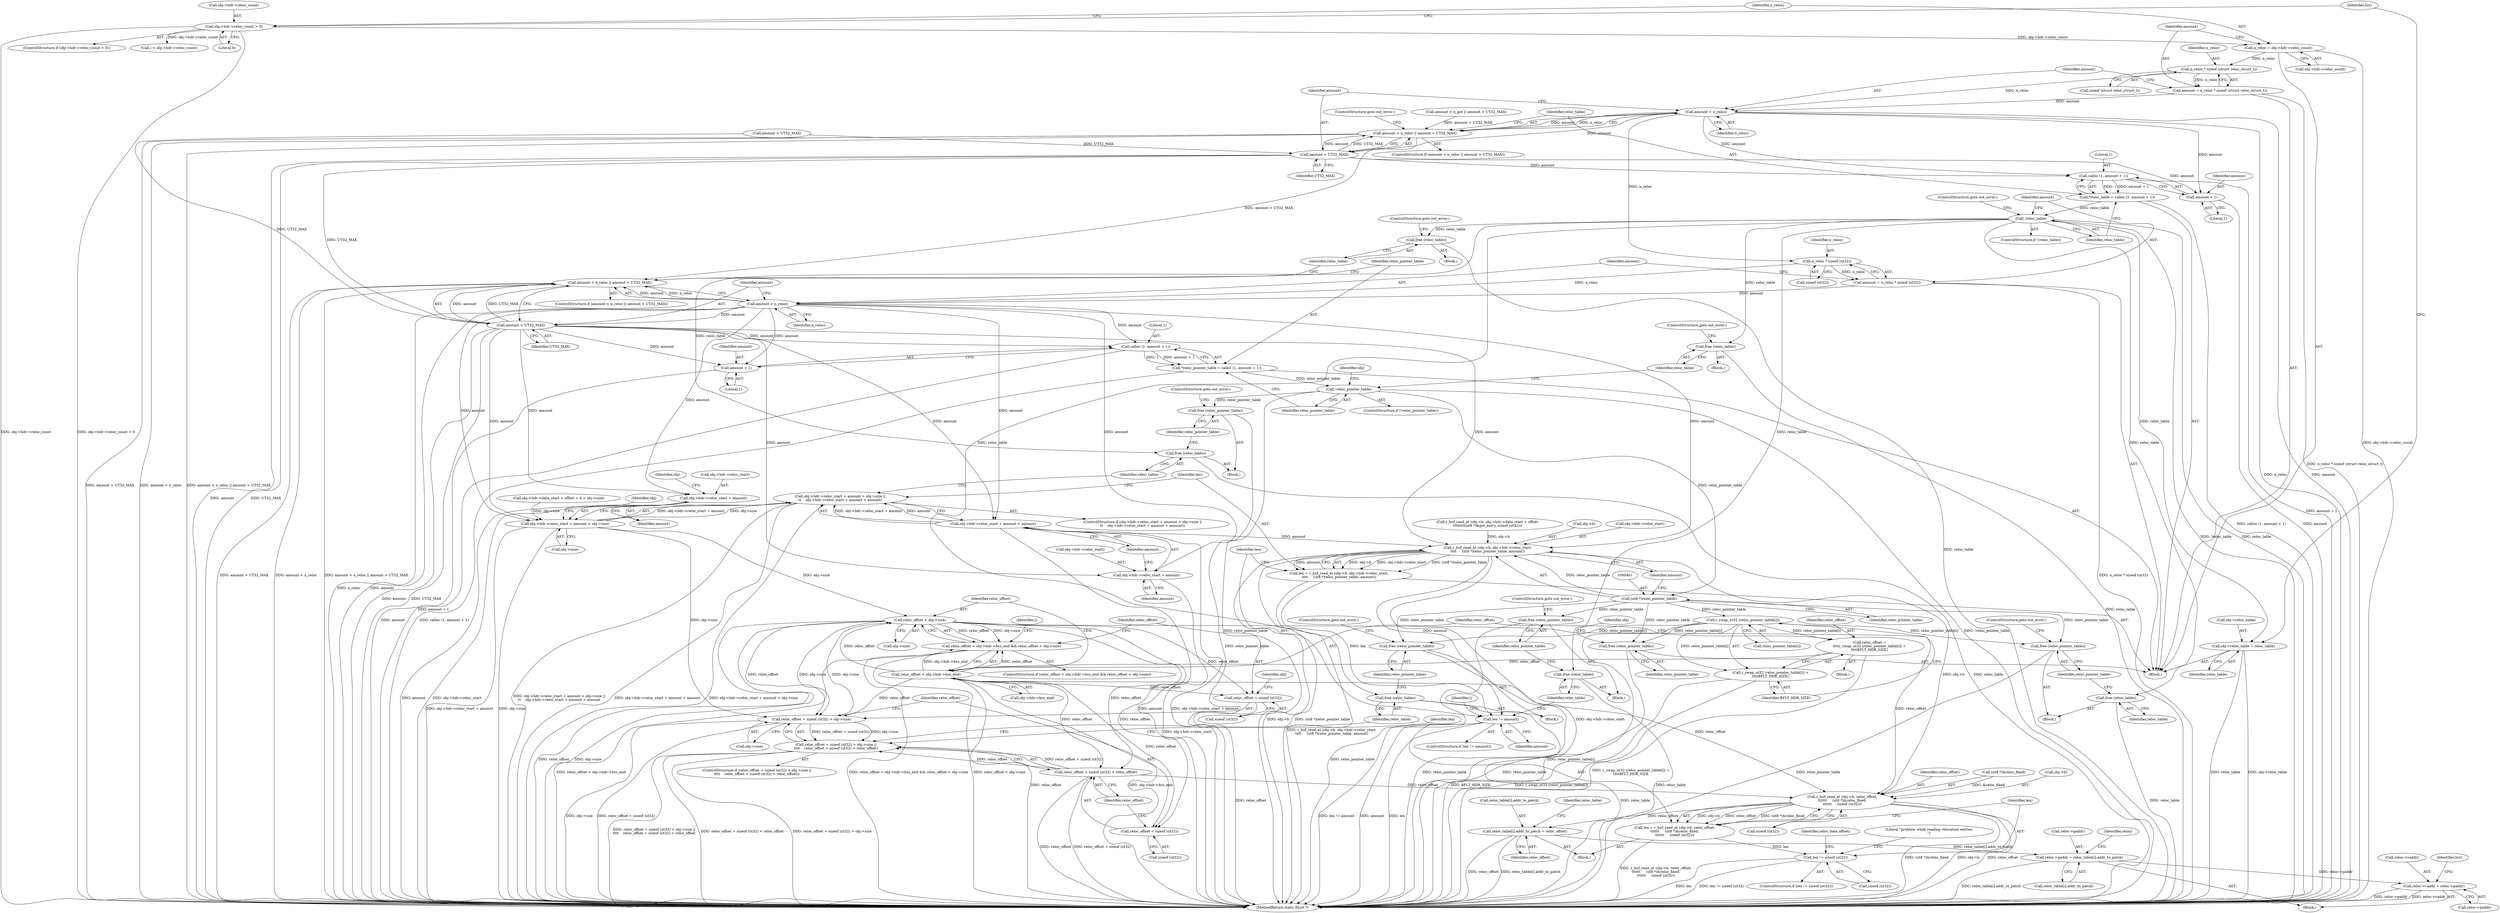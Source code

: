 digraph "0_radare2_72794dc3523bbd5bb370de3c5857cb736c387e18_0@API" {
"1000301" [label="(Call,n_reloc * sizeof (struct reloc_struct_t))"];
"1000292" [label="(Call,n_reloc = obj->hdr->reloc_count)"];
"1000283" [label="(Call,obj->hdr->reloc_count > 0)"];
"1000299" [label="(Call,amount = n_reloc * sizeof (struct reloc_struct_t))"];
"1000307" [label="(Call,amount < n_reloc)"];
"1000306" [label="(Call,amount < n_reloc || amount > UT32_MAX)"];
"1000335" [label="(Call,amount < n_reloc || amount > UT32_MAX)"];
"1000310" [label="(Call,amount > UT32_MAX)"];
"1000318" [label="(Call,calloc (1, amount + 1))"];
"1000316" [label="(Call,*reloc_table = calloc (1, amount + 1))"];
"1000324" [label="(Call,!reloc_table)"];
"1000343" [label="(Call,free (reloc_table))"];
"1000358" [label="(Call,free (reloc_table))"];
"1000384" [label="(Call,free (reloc_table))"];
"1000409" [label="(Call,free (reloc_table))"];
"1000471" [label="(Call,free (reloc_table))"];
"1000497" [label="(Call,free (reloc_table))"];
"1000556" [label="(Call,obj->reloc_table = reloc_table)"];
"1000320" [label="(Call,amount + 1)"];
"1000339" [label="(Call,amount > UT32_MAX)"];
"1000349" [label="(Call,calloc (1, amount + 1))"];
"1000347" [label="(Call,*reloc_pointer_table = calloc (1, amount + 1))"];
"1000355" [label="(Call,!reloc_pointer_table)"];
"1000386" [label="(Call,free (reloc_pointer_table))"];
"1000400" [label="(Call,(ut8 *)reloc_pointer_table)"];
"1000391" [label="(Call,r_buf_read_at (obj->b, obj->hdr->reloc_start,\n\t\t\t\t     (ut8 *)reloc_pointer_table, amount))"];
"1000389" [label="(Call,len = r_buf_read_at (obj->b, obj->hdr->reloc_start,\n\t\t\t\t     (ut8 *)reloc_pointer_table, amount))"];
"1000405" [label="(Call,len != amount)"];
"1000478" [label="(Call,r_buf_read_at (obj->b, reloc_offset,\n\t\t\t\t\t\t     (ut8 *)&reloc_fixed,\n\t\t\t\t\t\t     sizeof (ut32)))"];
"1000476" [label="(Call,len = r_buf_read_at (obj->b, reloc_offset,\n\t\t\t\t\t\t     (ut8 *)&reloc_fixed,\n\t\t\t\t\t\t     sizeof (ut32)))"];
"1000490" [label="(Call,len != sizeof (ut32))"];
"1000508" [label="(Call,reloc_table[i].addr_to_patch = reloc_offset)"];
"1000535" [label="(Call,reloc->paddr = reloc_table[i].addr_to_patch)"];
"1000544" [label="(Call,reloc->vaddr = reloc->paddr)"];
"1000411" [label="(Call,free (reloc_pointer_table))"];
"1000432" [label="(Call,r_swap_ut32 (reloc_pointer_table[i]))"];
"1000429" [label="(Call,reloc_offset =\n\t\t\t\tr_swap_ut32 (reloc_pointer_table[i]) +\n\t\t\t\tBFLT_HDR_SIZE)"];
"1000439" [label="(Call,reloc_offset < obj->hdr->bss_end)"];
"1000438" [label="(Call,reloc_offset < obj->hdr->bss_end && reloc_offset < obj->size)"];
"1000446" [label="(Call,reloc_offset < obj->size)"];
"1000456" [label="(Call,reloc_offset + sizeof (ut32) > obj->size)"];
"1000455" [label="(Call,reloc_offset + sizeof (ut32) > obj->size ||\n\t\t\t\t    reloc_offset + sizeof (ut32) < reloc_offset)"];
"1000457" [label="(Call,reloc_offset + sizeof (ut32))"];
"1000464" [label="(Call,reloc_offset + sizeof (ut32) < reloc_offset)"];
"1000465" [label="(Call,reloc_offset + sizeof (ut32))"];
"1000431" [label="(Call,r_swap_ut32 (reloc_pointer_table[i]) +\n\t\t\t\tBFLT_HDR_SIZE)"];
"1000473" [label="(Call,free (reloc_pointer_table))"];
"1000499" [label="(Call,free (reloc_pointer_table))"];
"1000554" [label="(Call,free (reloc_pointer_table))"];
"1000351" [label="(Call,amount + 1)"];
"1000363" [label="(Call,obj->hdr->reloc_start + amount > obj->size)"];
"1000362" [label="(Call,obj->hdr->reloc_start + amount > obj->size ||\n\t\t    obj->hdr->reloc_start + amount < amount)"];
"1000364" [label="(Call,obj->hdr->reloc_start + amount)"];
"1000374" [label="(Call,obj->hdr->reloc_start + amount < amount)"];
"1000375" [label="(Call,obj->hdr->reloc_start + amount)"];
"1000330" [label="(Call,n_reloc * sizeof (ut32))"];
"1000328" [label="(Call,amount = n_reloc * sizeof (ut32))"];
"1000336" [label="(Call,amount < n_reloc)"];
"1000432" [label="(Call,r_swap_ut32 (reloc_pointer_table[i]))"];
"1000351" [label="(Call,amount + 1)"];
"1000490" [label="(Call,len != sizeof (ut32))"];
"1000433" [label="(Call,reloc_pointer_table[i])"];
"1000307" [label="(Call,amount < n_reloc)"];
"1000365" [label="(Call,obj->hdr->reloc_start)"];
"1000162" [label="(Call,amount > UT32_MAX)"];
"1000491" [label="(Identifier,len)"];
"1000324" [label="(Call,!reloc_table)"];
"1000387" [label="(Identifier,reloc_pointer_table)"];
"1000330" [label="(Call,n_reloc * sizeof (ut32))"];
"1000327" [label="(ControlStructure,goto out_error;)"];
"1000400" [label="(Call,(ut8 *)reloc_pointer_table)"];
"1000518" [label="(Identifier,reloc_table)"];
"1000353" [label="(Literal,1)"];
"1000440" [label="(Identifier,reloc_offset)"];
"1000302" [label="(Identifier,n_reloc)"];
"1000355" [label="(Call,!reloc_pointer_table)"];
"1000479" [label="(Call,obj->b)"];
"1000300" [label="(Identifier,amount)"];
"1000406" [label="(Identifier,len)"];
"1000448" [label="(Call,obj->size)"];
"1000356" [label="(Identifier,reloc_pointer_table)"];
"1000431" [label="(Call,r_swap_ut32 (reloc_pointer_table[i]) +\n\t\t\t\tBFLT_HDR_SIZE)"];
"1000335" [label="(Call,amount < n_reloc || amount > UT32_MAX)"];
"1000461" [label="(Call,obj->size)"];
"1000336" [label="(Call,amount < n_reloc)"];
"1000390" [label="(Identifier,len)"];
"1000499" [label="(Call,free (reloc_pointer_table))"];
"1000477" [label="(Identifier,len)"];
"1000454" [label="(ControlStructure,if (reloc_offset + sizeof (ut32) > obj->size ||\n\t\t\t\t    reloc_offset + sizeof (ut32) < reloc_offset))"];
"1000200" [label="(Call,obj->hdr->data_start + offset + 4 > obj->size)"];
"1000341" [label="(Identifier,UT32_MAX)"];
"1000338" [label="(Identifier,n_reloc)"];
"1000301" [label="(Call,n_reloc * sizeof (struct reloc_struct_t))"];
"1000352" [label="(Identifier,amount)"];
"1000328" [label="(Call,amount = n_reloc * sizeof (ut32))"];
"1000354" [label="(ControlStructure,if (!reloc_pointer_table))"];
"1000405" [label="(Call,len != amount)"];
"1000545" [label="(Call,reloc->vaddr)"];
"1000568" [label="(MethodReturn,static RList *)"];
"1000314" [label="(ControlStructure,goto out_error;)"];
"1000471" [label="(Call,free (reloc_table))"];
"1000321" [label="(Identifier,amount)"];
"1000475" [label="(ControlStructure,goto out_error;)"];
"1000348" [label="(Identifier,reloc_pointer_table)"];
"1000556" [label="(Call,obj->reloc_table = reloc_table)"];
"1000427" [label="(Block,)"];
"1000382" [label="(Identifier,amount)"];
"1000320" [label="(Call,amount + 1)"];
"1000409" [label="(Call,free (reloc_table))"];
"1000413" [label="(ControlStructure,goto out_error;)"];
"1000508" [label="(Call,reloc_table[i].addr_to_patch = reloc_offset)"];
"1000361" [label="(ControlStructure,if (obj->hdr->reloc_start + amount > obj->size ||\n\t\t    obj->hdr->reloc_start + amount < amount))"];
"1000372" [label="(Identifier,obj)"];
"1000318" [label="(Call,calloc (1, amount + 1))"];
"1000478" [label="(Call,r_buf_read_at (obj->b, reloc_offset,\n\t\t\t\t\t\t     (ut8 *)&reloc_fixed,\n\t\t\t\t\t\t     sizeof (ut32)))"];
"1000362" [label="(Call,obj->hdr->reloc_start + amount > obj->size ||\n\t\t    obj->hdr->reloc_start + amount < amount)"];
"1000536" [label="(Call,reloc->paddr)"];
"1000375" [label="(Call,obj->hdr->reloc_start + amount)"];
"1000323" [label="(ControlStructure,if (!reloc_table))"];
"1000349" [label="(Call,calloc (1, amount + 1))"];
"1000306" [label="(Call,amount < n_reloc || amount > UT32_MAX)"];
"1000555" [label="(Identifier,reloc_pointer_table)"];
"1000474" [label="(Identifier,reloc_pointer_table)"];
"1000408" [label="(Block,)"];
"1000552" [label="(Identifier,list)"];
"1000342" [label="(Block,)"];
"1000311" [label="(Identifier,amount)"];
"1000548" [label="(Call,reloc->paddr)"];
"1000292" [label="(Call,n_reloc = obj->hdr->reloc_count)"];
"1000529" [label="(Block,)"];
"1000228" [label="(Call,r_buf_read_at (obj->b, obj->hdr->data_start + offset,\n\t\t\t\t\t\t\t\t(ut8 *)&got_entry, sizeof (ut32)))"];
"1000544" [label="(Call,reloc->vaddr = reloc->paddr)"];
"1000535" [label="(Call,reloc->paddr = reloc_table[i].addr_to_patch)"];
"1000284" [label="(Call,obj->hdr->reloc_count)"];
"1000367" [label="(Identifier,obj)"];
"1000402" [label="(Identifier,reloc_pointer_table)"];
"1000464" [label="(Call,reloc_offset + sizeof (ut32) < reloc_offset)"];
"1000371" [label="(Call,obj->size)"];
"1000360" [label="(ControlStructure,goto out_error;)"];
"1000331" [label="(Identifier,n_reloc)"];
"1000496" [label="(Literal,\"problem while reading relocation entries\n\")"];
"1000337" [label="(Identifier,amount)"];
"1000359" [label="(Identifier,reloc_table)"];
"1000546" [label="(Identifier,reloc)"];
"1000384" [label="(Call,free (reloc_table))"];
"1000498" [label="(Identifier,reloc_table)"];
"1000416" [label="(Identifier,i)"];
"1000473" [label="(Call,free (reloc_pointer_table))"];
"1000437" [label="(ControlStructure,if (reloc_offset < obj->hdr->bss_end && reloc_offset < obj->size))"];
"1000299" [label="(Call,amount = n_reloc * sizeof (struct reloc_struct_t))"];
"1000376" [label="(Call,obj->hdr->reloc_start)"];
"1000470" [label="(Block,)"];
"1000357" [label="(Block,)"];
"1000385" [label="(Identifier,reloc_table)"];
"1000322" [label="(Literal,1)"];
"1000386" [label="(Call,free (reloc_pointer_table))"];
"1000558" [label="(Identifier,obj)"];
"1000290" [label="(Block,)"];
"1000514" [label="(Identifier,reloc_offset)"];
"1000334" [label="(ControlStructure,if (amount < n_reloc || amount > UT32_MAX))"];
"1000309" [label="(Identifier,n_reloc)"];
"1000489" [label="(ControlStructure,if (len != sizeof (ut32)))"];
"1000447" [label="(Identifier,reloc_offset)"];
"1000347" [label="(Call,*reloc_pointer_table = calloc (1, amount + 1))"];
"1000436" [label="(Identifier,BFLT_HDR_SIZE)"];
"1000472" [label="(Identifier,reloc_table)"];
"1000554" [label="(Call,free (reloc_pointer_table))"];
"1000316" [label="(Call,*reloc_table = calloc (1, amount + 1))"];
"1000283" [label="(Call,obj->hdr->reloc_count > 0)"];
"1000389" [label="(Call,len = r_buf_read_at (obj->b, obj->hdr->reloc_start,\n\t\t\t\t     (ut8 *)reloc_pointer_table, amount))"];
"1000476" [label="(Call,len = r_buf_read_at (obj->b, reloc_offset,\n\t\t\t\t\t\t     (ut8 *)&reloc_fixed,\n\t\t\t\t\t\t     sizeof (ut32)))"];
"1000289" [label="(Literal,0)"];
"1000305" [label="(ControlStructure,if (amount < n_reloc || amount > UT32_MAX))"];
"1000458" [label="(Identifier,reloc_offset)"];
"1000339" [label="(Call,amount > UT32_MAX)"];
"1000482" [label="(Identifier,reloc_offset)"];
"1000430" [label="(Identifier,reloc_offset)"];
"1000303" [label="(Call,sizeof (struct reloc_struct_t))"];
"1000466" [label="(Identifier,reloc_offset)"];
"1000451" [label="(Block,)"];
"1000294" [label="(Call,obj->hdr->reloc_count)"];
"1000446" [label="(Call,reloc_offset < obj->size)"];
"1000370" [label="(Identifier,amount)"];
"1000383" [label="(Block,)"];
"1000509" [label="(Call,reloc_table[i].addr_to_patch)"];
"1000364" [label="(Call,obj->hdr->reloc_start + amount)"];
"1000340" [label="(Identifier,amount)"];
"1000412" [label="(Identifier,reloc_pointer_table)"];
"1000332" [label="(Call,sizeof (ut32))"];
"1000492" [label="(Call,sizeof (ut32))"];
"1000438" [label="(Call,reloc_offset < obj->hdr->bss_end && reloc_offset < obj->size)"];
"1000557" [label="(Call,obj->reloc_table)"];
"1000343" [label="(Call,free (reloc_table))"];
"1000391" [label="(Call,r_buf_read_at (obj->b, obj->hdr->reloc_start,\n\t\t\t\t     (ut8 *)reloc_pointer_table, amount))"];
"1000497" [label="(Call,free (reloc_table))"];
"1000429" [label="(Call,reloc_offset =\n\t\t\t\tr_swap_ut32 (reloc_pointer_table[i]) +\n\t\t\t\tBFLT_HDR_SIZE)"];
"1000363" [label="(Call,obj->hdr->reloc_start + amount > obj->size)"];
"1000457" [label="(Call,reloc_offset + sizeof (ut32))"];
"1000562" [label="(Identifier,list)"];
"1000469" [label="(Identifier,reloc_offset)"];
"1000439" [label="(Call,reloc_offset < obj->hdr->bss_end)"];
"1000455" [label="(Call,reloc_offset + sizeof (ut32) > obj->size ||\n\t\t\t\t    reloc_offset + sizeof (ut32) < reloc_offset)"];
"1000381" [label="(Identifier,amount)"];
"1000459" [label="(Call,sizeof (ut32))"];
"1000325" [label="(Identifier,reloc_table)"];
"1000456" [label="(Call,reloc_offset + sizeof (ut32) > obj->size)"];
"1000312" [label="(Identifier,UT32_MAX)"];
"1000539" [label="(Call,reloc_table[i].addr_to_patch)"];
"1000403" [label="(Identifier,amount)"];
"1000465" [label="(Call,reloc_offset + sizeof (ut32))"];
"1000404" [label="(ControlStructure,if (len != amount))"];
"1000308" [label="(Identifier,amount)"];
"1000467" [label="(Call,sizeof (ut32))"];
"1000494" [label="(Block,)"];
"1000500" [label="(Identifier,reloc_pointer_table)"];
"1000483" [label="(Call,(ut8 *)&reloc_fixed)"];
"1000462" [label="(Identifier,obj)"];
"1000317" [label="(Identifier,reloc_table)"];
"1000329" [label="(Identifier,amount)"];
"1000374" [label="(Call,obj->hdr->reloc_start + amount < amount)"];
"1000392" [label="(Call,obj->b)"];
"1000282" [label="(ControlStructure,if (obj->hdr->reloc_count > 0))"];
"1000410" [label="(Identifier,reloc_table)"];
"1000388" [label="(ControlStructure,goto out_error;)"];
"1000441" [label="(Call,obj->hdr->bss_end)"];
"1000358" [label="(Call,free (reloc_table))"];
"1000395" [label="(Call,obj->hdr->reloc_start)"];
"1000418" [label="(Call,i < obj->hdr->reloc_count)"];
"1000310" [label="(Call,amount > UT32_MAX)"];
"1000407" [label="(Identifier,amount)"];
"1000350" [label="(Literal,1)"];
"1000560" [label="(Identifier,reloc_table)"];
"1000293" [label="(Identifier,n_reloc)"];
"1000503" [label="(Identifier,reloc_data_offset)"];
"1000378" [label="(Identifier,obj)"];
"1000345" [label="(ControlStructure,goto out_error;)"];
"1000319" [label="(Literal,1)"];
"1000158" [label="(Call,amount < n_got || amount > UT32_MAX)"];
"1000426" [label="(Identifier,i)"];
"1000501" [label="(ControlStructure,goto out_error;)"];
"1000344" [label="(Identifier,reloc_table)"];
"1000487" [label="(Call,sizeof (ut32))"];
"1000411" [label="(Call,free (reloc_pointer_table))"];
"1000301" -> "1000299"  [label="AST: "];
"1000301" -> "1000303"  [label="CFG: "];
"1000302" -> "1000301"  [label="AST: "];
"1000303" -> "1000301"  [label="AST: "];
"1000299" -> "1000301"  [label="CFG: "];
"1000301" -> "1000299"  [label="DDG: n_reloc"];
"1000292" -> "1000301"  [label="DDG: n_reloc"];
"1000301" -> "1000307"  [label="DDG: n_reloc"];
"1000292" -> "1000290"  [label="AST: "];
"1000292" -> "1000294"  [label="CFG: "];
"1000293" -> "1000292"  [label="AST: "];
"1000294" -> "1000292"  [label="AST: "];
"1000300" -> "1000292"  [label="CFG: "];
"1000292" -> "1000568"  [label="DDG: obj->hdr->reloc_count"];
"1000283" -> "1000292"  [label="DDG: obj->hdr->reloc_count"];
"1000283" -> "1000282"  [label="AST: "];
"1000283" -> "1000289"  [label="CFG: "];
"1000284" -> "1000283"  [label="AST: "];
"1000289" -> "1000283"  [label="AST: "];
"1000293" -> "1000283"  [label="CFG: "];
"1000562" -> "1000283"  [label="CFG: "];
"1000283" -> "1000568"  [label="DDG: obj->hdr->reloc_count"];
"1000283" -> "1000568"  [label="DDG: obj->hdr->reloc_count > 0"];
"1000283" -> "1000418"  [label="DDG: obj->hdr->reloc_count"];
"1000299" -> "1000290"  [label="AST: "];
"1000300" -> "1000299"  [label="AST: "];
"1000308" -> "1000299"  [label="CFG: "];
"1000299" -> "1000568"  [label="DDG: n_reloc * sizeof (struct reloc_struct_t)"];
"1000299" -> "1000307"  [label="DDG: amount"];
"1000307" -> "1000306"  [label="AST: "];
"1000307" -> "1000309"  [label="CFG: "];
"1000308" -> "1000307"  [label="AST: "];
"1000309" -> "1000307"  [label="AST: "];
"1000311" -> "1000307"  [label="CFG: "];
"1000306" -> "1000307"  [label="CFG: "];
"1000307" -> "1000568"  [label="DDG: n_reloc"];
"1000307" -> "1000568"  [label="DDG: amount"];
"1000307" -> "1000306"  [label="DDG: amount"];
"1000307" -> "1000306"  [label="DDG: n_reloc"];
"1000307" -> "1000310"  [label="DDG: amount"];
"1000307" -> "1000318"  [label="DDG: amount"];
"1000307" -> "1000320"  [label="DDG: amount"];
"1000307" -> "1000330"  [label="DDG: n_reloc"];
"1000306" -> "1000305"  [label="AST: "];
"1000306" -> "1000310"  [label="CFG: "];
"1000310" -> "1000306"  [label="AST: "];
"1000314" -> "1000306"  [label="CFG: "];
"1000317" -> "1000306"  [label="CFG: "];
"1000306" -> "1000568"  [label="DDG: amount > UT32_MAX"];
"1000306" -> "1000568"  [label="DDG: amount < n_reloc"];
"1000306" -> "1000568"  [label="DDG: amount < n_reloc || amount > UT32_MAX"];
"1000310" -> "1000306"  [label="DDG: amount"];
"1000310" -> "1000306"  [label="DDG: UT32_MAX"];
"1000158" -> "1000306"  [label="DDG: amount > UT32_MAX"];
"1000306" -> "1000335"  [label="DDG: amount > UT32_MAX"];
"1000335" -> "1000334"  [label="AST: "];
"1000335" -> "1000336"  [label="CFG: "];
"1000335" -> "1000339"  [label="CFG: "];
"1000336" -> "1000335"  [label="AST: "];
"1000339" -> "1000335"  [label="AST: "];
"1000344" -> "1000335"  [label="CFG: "];
"1000348" -> "1000335"  [label="CFG: "];
"1000335" -> "1000568"  [label="DDG: amount > UT32_MAX"];
"1000335" -> "1000568"  [label="DDG: amount < n_reloc"];
"1000335" -> "1000568"  [label="DDG: amount < n_reloc || amount > UT32_MAX"];
"1000336" -> "1000335"  [label="DDG: amount"];
"1000336" -> "1000335"  [label="DDG: n_reloc"];
"1000339" -> "1000335"  [label="DDG: amount"];
"1000339" -> "1000335"  [label="DDG: UT32_MAX"];
"1000310" -> "1000312"  [label="CFG: "];
"1000311" -> "1000310"  [label="AST: "];
"1000312" -> "1000310"  [label="AST: "];
"1000310" -> "1000568"  [label="DDG: UT32_MAX"];
"1000310" -> "1000568"  [label="DDG: amount"];
"1000162" -> "1000310"  [label="DDG: UT32_MAX"];
"1000310" -> "1000318"  [label="DDG: amount"];
"1000310" -> "1000320"  [label="DDG: amount"];
"1000310" -> "1000339"  [label="DDG: UT32_MAX"];
"1000318" -> "1000316"  [label="AST: "];
"1000318" -> "1000320"  [label="CFG: "];
"1000319" -> "1000318"  [label="AST: "];
"1000320" -> "1000318"  [label="AST: "];
"1000316" -> "1000318"  [label="CFG: "];
"1000318" -> "1000568"  [label="DDG: amount + 1"];
"1000318" -> "1000316"  [label="DDG: 1"];
"1000318" -> "1000316"  [label="DDG: amount + 1"];
"1000316" -> "1000290"  [label="AST: "];
"1000317" -> "1000316"  [label="AST: "];
"1000325" -> "1000316"  [label="CFG: "];
"1000316" -> "1000568"  [label="DDG: calloc (1, amount + 1)"];
"1000316" -> "1000324"  [label="DDG: reloc_table"];
"1000324" -> "1000323"  [label="AST: "];
"1000324" -> "1000325"  [label="CFG: "];
"1000325" -> "1000324"  [label="AST: "];
"1000327" -> "1000324"  [label="CFG: "];
"1000329" -> "1000324"  [label="CFG: "];
"1000324" -> "1000568"  [label="DDG: !reloc_table"];
"1000324" -> "1000568"  [label="DDG: reloc_table"];
"1000324" -> "1000343"  [label="DDG: reloc_table"];
"1000324" -> "1000358"  [label="DDG: reloc_table"];
"1000324" -> "1000384"  [label="DDG: reloc_table"];
"1000324" -> "1000409"  [label="DDG: reloc_table"];
"1000324" -> "1000471"  [label="DDG: reloc_table"];
"1000324" -> "1000497"  [label="DDG: reloc_table"];
"1000324" -> "1000556"  [label="DDG: reloc_table"];
"1000343" -> "1000342"  [label="AST: "];
"1000343" -> "1000344"  [label="CFG: "];
"1000344" -> "1000343"  [label="AST: "];
"1000345" -> "1000343"  [label="CFG: "];
"1000343" -> "1000568"  [label="DDG: reloc_table"];
"1000358" -> "1000357"  [label="AST: "];
"1000358" -> "1000359"  [label="CFG: "];
"1000359" -> "1000358"  [label="AST: "];
"1000360" -> "1000358"  [label="CFG: "];
"1000358" -> "1000568"  [label="DDG: reloc_table"];
"1000384" -> "1000383"  [label="AST: "];
"1000384" -> "1000385"  [label="CFG: "];
"1000385" -> "1000384"  [label="AST: "];
"1000387" -> "1000384"  [label="CFG: "];
"1000384" -> "1000568"  [label="DDG: reloc_table"];
"1000409" -> "1000408"  [label="AST: "];
"1000409" -> "1000410"  [label="CFG: "];
"1000410" -> "1000409"  [label="AST: "];
"1000412" -> "1000409"  [label="CFG: "];
"1000409" -> "1000568"  [label="DDG: reloc_table"];
"1000471" -> "1000470"  [label="AST: "];
"1000471" -> "1000472"  [label="CFG: "];
"1000472" -> "1000471"  [label="AST: "];
"1000474" -> "1000471"  [label="CFG: "];
"1000471" -> "1000568"  [label="DDG: reloc_table"];
"1000497" -> "1000494"  [label="AST: "];
"1000497" -> "1000498"  [label="CFG: "];
"1000498" -> "1000497"  [label="AST: "];
"1000500" -> "1000497"  [label="CFG: "];
"1000497" -> "1000568"  [label="DDG: reloc_table"];
"1000556" -> "1000290"  [label="AST: "];
"1000556" -> "1000560"  [label="CFG: "];
"1000557" -> "1000556"  [label="AST: "];
"1000560" -> "1000556"  [label="AST: "];
"1000562" -> "1000556"  [label="CFG: "];
"1000556" -> "1000568"  [label="DDG: reloc_table"];
"1000556" -> "1000568"  [label="DDG: obj->reloc_table"];
"1000320" -> "1000322"  [label="CFG: "];
"1000321" -> "1000320"  [label="AST: "];
"1000322" -> "1000320"  [label="AST: "];
"1000320" -> "1000568"  [label="DDG: amount"];
"1000339" -> "1000341"  [label="CFG: "];
"1000340" -> "1000339"  [label="AST: "];
"1000341" -> "1000339"  [label="AST: "];
"1000339" -> "1000568"  [label="DDG: amount"];
"1000339" -> "1000568"  [label="DDG: UT32_MAX"];
"1000336" -> "1000339"  [label="DDG: amount"];
"1000162" -> "1000339"  [label="DDG: UT32_MAX"];
"1000339" -> "1000349"  [label="DDG: amount"];
"1000339" -> "1000351"  [label="DDG: amount"];
"1000339" -> "1000363"  [label="DDG: amount"];
"1000339" -> "1000364"  [label="DDG: amount"];
"1000339" -> "1000374"  [label="DDG: amount"];
"1000339" -> "1000375"  [label="DDG: amount"];
"1000339" -> "1000391"  [label="DDG: amount"];
"1000349" -> "1000347"  [label="AST: "];
"1000349" -> "1000351"  [label="CFG: "];
"1000350" -> "1000349"  [label="AST: "];
"1000351" -> "1000349"  [label="AST: "];
"1000347" -> "1000349"  [label="CFG: "];
"1000349" -> "1000568"  [label="DDG: amount + 1"];
"1000349" -> "1000347"  [label="DDG: 1"];
"1000349" -> "1000347"  [label="DDG: amount + 1"];
"1000336" -> "1000349"  [label="DDG: amount"];
"1000347" -> "1000290"  [label="AST: "];
"1000348" -> "1000347"  [label="AST: "];
"1000356" -> "1000347"  [label="CFG: "];
"1000347" -> "1000568"  [label="DDG: calloc (1, amount + 1)"];
"1000347" -> "1000355"  [label="DDG: reloc_pointer_table"];
"1000355" -> "1000354"  [label="AST: "];
"1000355" -> "1000356"  [label="CFG: "];
"1000356" -> "1000355"  [label="AST: "];
"1000359" -> "1000355"  [label="CFG: "];
"1000367" -> "1000355"  [label="CFG: "];
"1000355" -> "1000568"  [label="DDG: reloc_pointer_table"];
"1000355" -> "1000568"  [label="DDG: !reloc_pointer_table"];
"1000355" -> "1000386"  [label="DDG: reloc_pointer_table"];
"1000355" -> "1000400"  [label="DDG: reloc_pointer_table"];
"1000386" -> "1000383"  [label="AST: "];
"1000386" -> "1000387"  [label="CFG: "];
"1000387" -> "1000386"  [label="AST: "];
"1000388" -> "1000386"  [label="CFG: "];
"1000386" -> "1000568"  [label="DDG: reloc_pointer_table"];
"1000400" -> "1000391"  [label="AST: "];
"1000400" -> "1000402"  [label="CFG: "];
"1000401" -> "1000400"  [label="AST: "];
"1000402" -> "1000400"  [label="AST: "];
"1000403" -> "1000400"  [label="CFG: "];
"1000400" -> "1000391"  [label="DDG: reloc_pointer_table"];
"1000400" -> "1000411"  [label="DDG: reloc_pointer_table"];
"1000400" -> "1000432"  [label="DDG: reloc_pointer_table"];
"1000400" -> "1000473"  [label="DDG: reloc_pointer_table"];
"1000400" -> "1000499"  [label="DDG: reloc_pointer_table"];
"1000400" -> "1000554"  [label="DDG: reloc_pointer_table"];
"1000391" -> "1000389"  [label="AST: "];
"1000391" -> "1000403"  [label="CFG: "];
"1000392" -> "1000391"  [label="AST: "];
"1000395" -> "1000391"  [label="AST: "];
"1000403" -> "1000391"  [label="AST: "];
"1000389" -> "1000391"  [label="CFG: "];
"1000391" -> "1000568"  [label="DDG: obj->b"];
"1000391" -> "1000568"  [label="DDG: (ut8 *)reloc_pointer_table"];
"1000391" -> "1000568"  [label="DDG: obj->hdr->reloc_start"];
"1000391" -> "1000389"  [label="DDG: obj->b"];
"1000391" -> "1000389"  [label="DDG: obj->hdr->reloc_start"];
"1000391" -> "1000389"  [label="DDG: (ut8 *)reloc_pointer_table"];
"1000391" -> "1000389"  [label="DDG: amount"];
"1000228" -> "1000391"  [label="DDG: obj->b"];
"1000374" -> "1000391"  [label="DDG: amount"];
"1000336" -> "1000391"  [label="DDG: amount"];
"1000391" -> "1000405"  [label="DDG: amount"];
"1000391" -> "1000478"  [label="DDG: obj->b"];
"1000389" -> "1000290"  [label="AST: "];
"1000390" -> "1000389"  [label="AST: "];
"1000406" -> "1000389"  [label="CFG: "];
"1000389" -> "1000568"  [label="DDG: r_buf_read_at (obj->b, obj->hdr->reloc_start,\n\t\t\t\t     (ut8 *)reloc_pointer_table, amount)"];
"1000389" -> "1000405"  [label="DDG: len"];
"1000405" -> "1000404"  [label="AST: "];
"1000405" -> "1000407"  [label="CFG: "];
"1000406" -> "1000405"  [label="AST: "];
"1000407" -> "1000405"  [label="AST: "];
"1000410" -> "1000405"  [label="CFG: "];
"1000416" -> "1000405"  [label="CFG: "];
"1000405" -> "1000568"  [label="DDG: len != amount"];
"1000405" -> "1000568"  [label="DDG: amount"];
"1000405" -> "1000568"  [label="DDG: len"];
"1000478" -> "1000476"  [label="AST: "];
"1000478" -> "1000487"  [label="CFG: "];
"1000479" -> "1000478"  [label="AST: "];
"1000482" -> "1000478"  [label="AST: "];
"1000483" -> "1000478"  [label="AST: "];
"1000487" -> "1000478"  [label="AST: "];
"1000476" -> "1000478"  [label="CFG: "];
"1000478" -> "1000568"  [label="DDG: (ut8 *)&reloc_fixed"];
"1000478" -> "1000568"  [label="DDG: obj->b"];
"1000478" -> "1000568"  [label="DDG: reloc_offset"];
"1000478" -> "1000476"  [label="DDG: obj->b"];
"1000478" -> "1000476"  [label="DDG: reloc_offset"];
"1000478" -> "1000476"  [label="DDG: (ut8 *)&reloc_fixed"];
"1000464" -> "1000478"  [label="DDG: reloc_offset"];
"1000439" -> "1000478"  [label="DDG: reloc_offset"];
"1000446" -> "1000478"  [label="DDG: reloc_offset"];
"1000483" -> "1000478"  [label="DDG: &reloc_fixed"];
"1000478" -> "1000508"  [label="DDG: reloc_offset"];
"1000476" -> "1000451"  [label="AST: "];
"1000477" -> "1000476"  [label="AST: "];
"1000491" -> "1000476"  [label="CFG: "];
"1000476" -> "1000568"  [label="DDG: r_buf_read_at (obj->b, reloc_offset,\n\t\t\t\t\t\t     (ut8 *)&reloc_fixed,\n\t\t\t\t\t\t     sizeof (ut32))"];
"1000476" -> "1000490"  [label="DDG: len"];
"1000490" -> "1000489"  [label="AST: "];
"1000490" -> "1000492"  [label="CFG: "];
"1000491" -> "1000490"  [label="AST: "];
"1000492" -> "1000490"  [label="AST: "];
"1000496" -> "1000490"  [label="CFG: "];
"1000503" -> "1000490"  [label="CFG: "];
"1000490" -> "1000568"  [label="DDG: len"];
"1000490" -> "1000568"  [label="DDG: len != sizeof (ut32)"];
"1000508" -> "1000451"  [label="AST: "];
"1000508" -> "1000514"  [label="CFG: "];
"1000509" -> "1000508"  [label="AST: "];
"1000514" -> "1000508"  [label="AST: "];
"1000518" -> "1000508"  [label="CFG: "];
"1000508" -> "1000568"  [label="DDG: reloc_table[i].addr_to_patch"];
"1000508" -> "1000568"  [label="DDG: reloc_offset"];
"1000508" -> "1000535"  [label="DDG: reloc_table[i].addr_to_patch"];
"1000535" -> "1000529"  [label="AST: "];
"1000535" -> "1000539"  [label="CFG: "];
"1000536" -> "1000535"  [label="AST: "];
"1000539" -> "1000535"  [label="AST: "];
"1000546" -> "1000535"  [label="CFG: "];
"1000535" -> "1000568"  [label="DDG: reloc_table[i].addr_to_patch"];
"1000535" -> "1000544"  [label="DDG: reloc->paddr"];
"1000544" -> "1000529"  [label="AST: "];
"1000544" -> "1000548"  [label="CFG: "];
"1000545" -> "1000544"  [label="AST: "];
"1000548" -> "1000544"  [label="AST: "];
"1000552" -> "1000544"  [label="CFG: "];
"1000544" -> "1000568"  [label="DDG: reloc->paddr"];
"1000544" -> "1000568"  [label="DDG: reloc->vaddr"];
"1000411" -> "1000408"  [label="AST: "];
"1000411" -> "1000412"  [label="CFG: "];
"1000412" -> "1000411"  [label="AST: "];
"1000413" -> "1000411"  [label="CFG: "];
"1000411" -> "1000568"  [label="DDG: reloc_pointer_table"];
"1000432" -> "1000431"  [label="AST: "];
"1000432" -> "1000433"  [label="CFG: "];
"1000433" -> "1000432"  [label="AST: "];
"1000436" -> "1000432"  [label="CFG: "];
"1000432" -> "1000568"  [label="DDG: reloc_pointer_table[i]"];
"1000432" -> "1000429"  [label="DDG: reloc_pointer_table[i]"];
"1000432" -> "1000431"  [label="DDG: reloc_pointer_table[i]"];
"1000432" -> "1000473"  [label="DDG: reloc_pointer_table[i]"];
"1000432" -> "1000499"  [label="DDG: reloc_pointer_table[i]"];
"1000432" -> "1000554"  [label="DDG: reloc_pointer_table[i]"];
"1000429" -> "1000427"  [label="AST: "];
"1000429" -> "1000431"  [label="CFG: "];
"1000430" -> "1000429"  [label="AST: "];
"1000431" -> "1000429"  [label="AST: "];
"1000440" -> "1000429"  [label="CFG: "];
"1000429" -> "1000568"  [label="DDG: r_swap_ut32 (reloc_pointer_table[i]) +\n\t\t\t\tBFLT_HDR_SIZE"];
"1000429" -> "1000439"  [label="DDG: reloc_offset"];
"1000439" -> "1000438"  [label="AST: "];
"1000439" -> "1000441"  [label="CFG: "];
"1000440" -> "1000439"  [label="AST: "];
"1000441" -> "1000439"  [label="AST: "];
"1000447" -> "1000439"  [label="CFG: "];
"1000438" -> "1000439"  [label="CFG: "];
"1000439" -> "1000568"  [label="DDG: reloc_offset"];
"1000439" -> "1000568"  [label="DDG: obj->hdr->bss_end"];
"1000439" -> "1000438"  [label="DDG: reloc_offset"];
"1000439" -> "1000438"  [label="DDG: obj->hdr->bss_end"];
"1000439" -> "1000446"  [label="DDG: reloc_offset"];
"1000439" -> "1000456"  [label="DDG: reloc_offset"];
"1000439" -> "1000457"  [label="DDG: reloc_offset"];
"1000439" -> "1000464"  [label="DDG: reloc_offset"];
"1000439" -> "1000465"  [label="DDG: reloc_offset"];
"1000438" -> "1000437"  [label="AST: "];
"1000438" -> "1000446"  [label="CFG: "];
"1000446" -> "1000438"  [label="AST: "];
"1000458" -> "1000438"  [label="CFG: "];
"1000426" -> "1000438"  [label="CFG: "];
"1000438" -> "1000568"  [label="DDG: reloc_offset < obj->hdr->bss_end && reloc_offset < obj->size"];
"1000438" -> "1000568"  [label="DDG: reloc_offset < obj->size"];
"1000438" -> "1000568"  [label="DDG: reloc_offset < obj->hdr->bss_end"];
"1000446" -> "1000438"  [label="DDG: reloc_offset"];
"1000446" -> "1000438"  [label="DDG: obj->size"];
"1000446" -> "1000448"  [label="CFG: "];
"1000447" -> "1000446"  [label="AST: "];
"1000448" -> "1000446"  [label="AST: "];
"1000446" -> "1000568"  [label="DDG: reloc_offset"];
"1000446" -> "1000568"  [label="DDG: obj->size"];
"1000456" -> "1000446"  [label="DDG: obj->size"];
"1000363" -> "1000446"  [label="DDG: obj->size"];
"1000446" -> "1000456"  [label="DDG: reloc_offset"];
"1000446" -> "1000456"  [label="DDG: obj->size"];
"1000446" -> "1000457"  [label="DDG: reloc_offset"];
"1000446" -> "1000464"  [label="DDG: reloc_offset"];
"1000446" -> "1000465"  [label="DDG: reloc_offset"];
"1000456" -> "1000455"  [label="AST: "];
"1000456" -> "1000461"  [label="CFG: "];
"1000457" -> "1000456"  [label="AST: "];
"1000461" -> "1000456"  [label="AST: "];
"1000466" -> "1000456"  [label="CFG: "];
"1000455" -> "1000456"  [label="CFG: "];
"1000456" -> "1000568"  [label="DDG: obj->size"];
"1000456" -> "1000568"  [label="DDG: reloc_offset + sizeof (ut32)"];
"1000456" -> "1000455"  [label="DDG: reloc_offset + sizeof (ut32)"];
"1000456" -> "1000455"  [label="DDG: obj->size"];
"1000363" -> "1000456"  [label="DDG: obj->size"];
"1000455" -> "1000454"  [label="AST: "];
"1000455" -> "1000464"  [label="CFG: "];
"1000464" -> "1000455"  [label="AST: "];
"1000472" -> "1000455"  [label="CFG: "];
"1000477" -> "1000455"  [label="CFG: "];
"1000455" -> "1000568"  [label="DDG: reloc_offset + sizeof (ut32) > obj->size ||\n\t\t\t\t    reloc_offset + sizeof (ut32) < reloc_offset"];
"1000455" -> "1000568"  [label="DDG: reloc_offset + sizeof (ut32) < reloc_offset"];
"1000455" -> "1000568"  [label="DDG: reloc_offset + sizeof (ut32) > obj->size"];
"1000464" -> "1000455"  [label="DDG: reloc_offset + sizeof (ut32)"];
"1000464" -> "1000455"  [label="DDG: reloc_offset"];
"1000457" -> "1000459"  [label="CFG: "];
"1000458" -> "1000457"  [label="AST: "];
"1000459" -> "1000457"  [label="AST: "];
"1000462" -> "1000457"  [label="CFG: "];
"1000457" -> "1000568"  [label="DDG: reloc_offset"];
"1000464" -> "1000469"  [label="CFG: "];
"1000465" -> "1000464"  [label="AST: "];
"1000469" -> "1000464"  [label="AST: "];
"1000464" -> "1000568"  [label="DDG: reloc_offset + sizeof (ut32)"];
"1000464" -> "1000568"  [label="DDG: reloc_offset"];
"1000465" -> "1000467"  [label="CFG: "];
"1000466" -> "1000465"  [label="AST: "];
"1000467" -> "1000465"  [label="AST: "];
"1000469" -> "1000465"  [label="CFG: "];
"1000431" -> "1000436"  [label="CFG: "];
"1000436" -> "1000431"  [label="AST: "];
"1000431" -> "1000568"  [label="DDG: BFLT_HDR_SIZE"];
"1000431" -> "1000568"  [label="DDG: r_swap_ut32 (reloc_pointer_table[i])"];
"1000473" -> "1000470"  [label="AST: "];
"1000473" -> "1000474"  [label="CFG: "];
"1000474" -> "1000473"  [label="AST: "];
"1000475" -> "1000473"  [label="CFG: "];
"1000473" -> "1000568"  [label="DDG: reloc_pointer_table"];
"1000499" -> "1000494"  [label="AST: "];
"1000499" -> "1000500"  [label="CFG: "];
"1000500" -> "1000499"  [label="AST: "];
"1000501" -> "1000499"  [label="CFG: "];
"1000499" -> "1000568"  [label="DDG: reloc_pointer_table"];
"1000554" -> "1000290"  [label="AST: "];
"1000554" -> "1000555"  [label="CFG: "];
"1000555" -> "1000554"  [label="AST: "];
"1000558" -> "1000554"  [label="CFG: "];
"1000554" -> "1000568"  [label="DDG: reloc_pointer_table"];
"1000351" -> "1000353"  [label="CFG: "];
"1000352" -> "1000351"  [label="AST: "];
"1000353" -> "1000351"  [label="AST: "];
"1000351" -> "1000568"  [label="DDG: amount"];
"1000336" -> "1000351"  [label="DDG: amount"];
"1000363" -> "1000362"  [label="AST: "];
"1000363" -> "1000371"  [label="CFG: "];
"1000364" -> "1000363"  [label="AST: "];
"1000371" -> "1000363"  [label="AST: "];
"1000378" -> "1000363"  [label="CFG: "];
"1000362" -> "1000363"  [label="CFG: "];
"1000363" -> "1000568"  [label="DDG: obj->hdr->reloc_start + amount"];
"1000363" -> "1000568"  [label="DDG: obj->size"];
"1000363" -> "1000362"  [label="DDG: obj->hdr->reloc_start + amount"];
"1000363" -> "1000362"  [label="DDG: obj->size"];
"1000336" -> "1000363"  [label="DDG: amount"];
"1000200" -> "1000363"  [label="DDG: obj->size"];
"1000362" -> "1000361"  [label="AST: "];
"1000362" -> "1000374"  [label="CFG: "];
"1000374" -> "1000362"  [label="AST: "];
"1000385" -> "1000362"  [label="CFG: "];
"1000390" -> "1000362"  [label="CFG: "];
"1000362" -> "1000568"  [label="DDG: obj->hdr->reloc_start + amount > obj->size ||\n\t\t    obj->hdr->reloc_start + amount < amount"];
"1000362" -> "1000568"  [label="DDG: obj->hdr->reloc_start + amount < amount"];
"1000362" -> "1000568"  [label="DDG: obj->hdr->reloc_start + amount > obj->size"];
"1000374" -> "1000362"  [label="DDG: obj->hdr->reloc_start + amount"];
"1000374" -> "1000362"  [label="DDG: amount"];
"1000364" -> "1000370"  [label="CFG: "];
"1000365" -> "1000364"  [label="AST: "];
"1000370" -> "1000364"  [label="AST: "];
"1000372" -> "1000364"  [label="CFG: "];
"1000364" -> "1000568"  [label="DDG: obj->hdr->reloc_start"];
"1000364" -> "1000568"  [label="DDG: amount"];
"1000336" -> "1000364"  [label="DDG: amount"];
"1000374" -> "1000382"  [label="CFG: "];
"1000375" -> "1000374"  [label="AST: "];
"1000382" -> "1000374"  [label="AST: "];
"1000374" -> "1000568"  [label="DDG: obj->hdr->reloc_start + amount"];
"1000374" -> "1000568"  [label="DDG: amount"];
"1000336" -> "1000374"  [label="DDG: amount"];
"1000375" -> "1000381"  [label="CFG: "];
"1000376" -> "1000375"  [label="AST: "];
"1000381" -> "1000375"  [label="AST: "];
"1000382" -> "1000375"  [label="CFG: "];
"1000375" -> "1000568"  [label="DDG: obj->hdr->reloc_start"];
"1000336" -> "1000375"  [label="DDG: amount"];
"1000330" -> "1000328"  [label="AST: "];
"1000330" -> "1000332"  [label="CFG: "];
"1000331" -> "1000330"  [label="AST: "];
"1000332" -> "1000330"  [label="AST: "];
"1000328" -> "1000330"  [label="CFG: "];
"1000330" -> "1000328"  [label="DDG: n_reloc"];
"1000330" -> "1000336"  [label="DDG: n_reloc"];
"1000328" -> "1000290"  [label="AST: "];
"1000329" -> "1000328"  [label="AST: "];
"1000337" -> "1000328"  [label="CFG: "];
"1000328" -> "1000568"  [label="DDG: n_reloc * sizeof (ut32)"];
"1000328" -> "1000336"  [label="DDG: amount"];
"1000336" -> "1000338"  [label="CFG: "];
"1000337" -> "1000336"  [label="AST: "];
"1000338" -> "1000336"  [label="AST: "];
"1000340" -> "1000336"  [label="CFG: "];
"1000336" -> "1000568"  [label="DDG: n_reloc"];
"1000336" -> "1000568"  [label="DDG: amount"];
}
